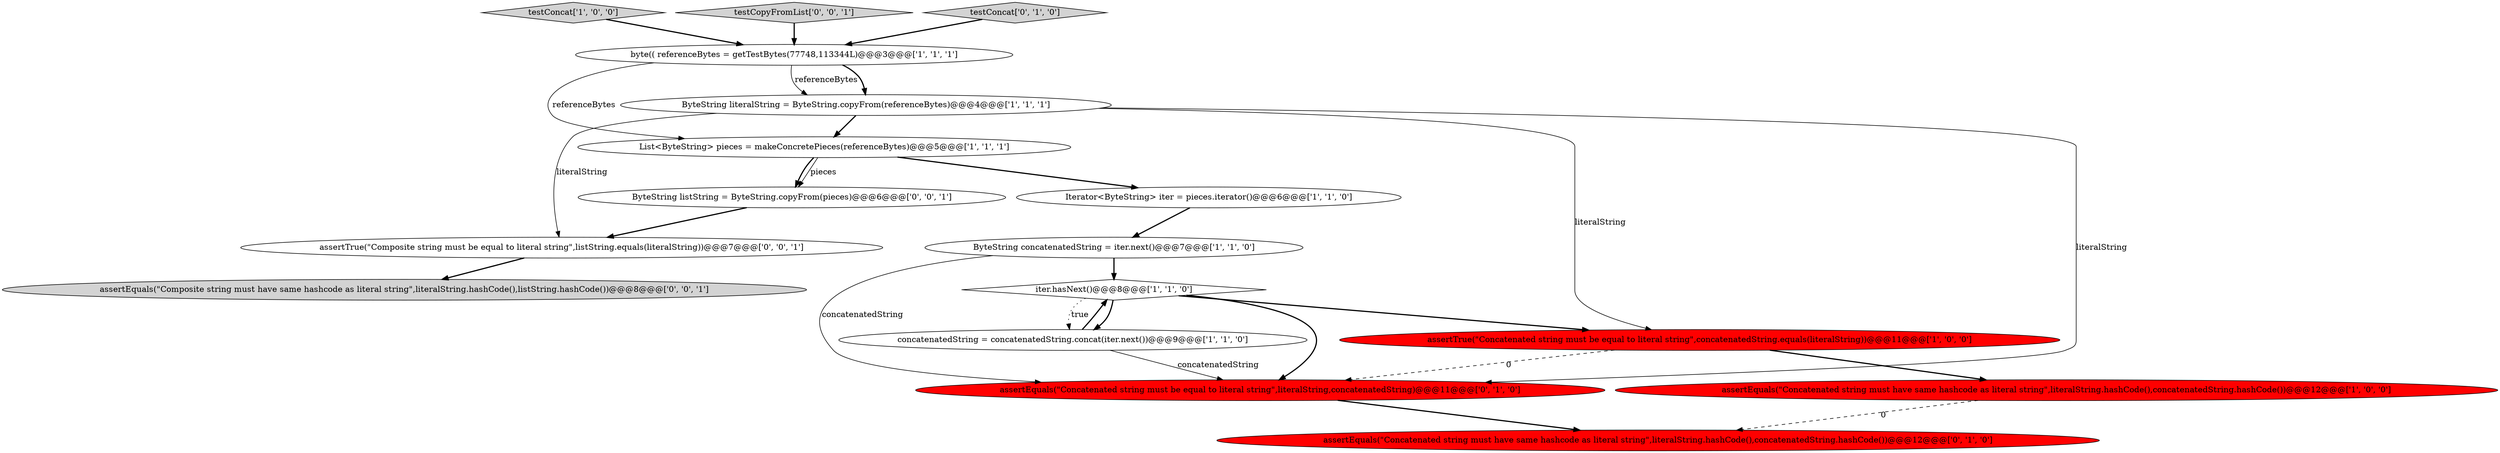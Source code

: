 digraph {
16 [style = filled, label = "assertEquals(\"Composite string must have same hashcode as literal string\",literalString.hashCode(),listString.hashCode())@@@8@@@['0', '0', '1']", fillcolor = lightgray, shape = ellipse image = "AAA0AAABBB3BBB"];
3 [style = filled, label = "byte(( referenceBytes = getTestBytes(77748,113344L)@@@3@@@['1', '1', '1']", fillcolor = white, shape = ellipse image = "AAA0AAABBB1BBB"];
1 [style = filled, label = "ByteString concatenatedString = iter.next()@@@7@@@['1', '1', '0']", fillcolor = white, shape = ellipse image = "AAA0AAABBB1BBB"];
6 [style = filled, label = "ByteString literalString = ByteString.copyFrom(referenceBytes)@@@4@@@['1', '1', '1']", fillcolor = white, shape = ellipse image = "AAA0AAABBB1BBB"];
11 [style = filled, label = "assertEquals(\"Concatenated string must have same hashcode as literal string\",literalString.hashCode(),concatenatedString.hashCode())@@@12@@@['0', '1', '0']", fillcolor = red, shape = ellipse image = "AAA1AAABBB2BBB"];
0 [style = filled, label = "testConcat['1', '0', '0']", fillcolor = lightgray, shape = diamond image = "AAA0AAABBB1BBB"];
4 [style = filled, label = "List<ByteString> pieces = makeConcretePieces(referenceBytes)@@@5@@@['1', '1', '1']", fillcolor = white, shape = ellipse image = "AAA0AAABBB1BBB"];
10 [style = filled, label = "assertEquals(\"Concatenated string must be equal to literal string\",literalString,concatenatedString)@@@11@@@['0', '1', '0']", fillcolor = red, shape = ellipse image = "AAA1AAABBB2BBB"];
7 [style = filled, label = "iter.hasNext()@@@8@@@['1', '1', '0']", fillcolor = white, shape = diamond image = "AAA0AAABBB1BBB"];
5 [style = filled, label = "assertTrue(\"Concatenated string must be equal to literal string\",concatenatedString.equals(literalString))@@@11@@@['1', '0', '0']", fillcolor = red, shape = ellipse image = "AAA1AAABBB1BBB"];
9 [style = filled, label = "Iterator<ByteString> iter = pieces.iterator()@@@6@@@['1', '1', '0']", fillcolor = white, shape = ellipse image = "AAA0AAABBB1BBB"];
15 [style = filled, label = "ByteString listString = ByteString.copyFrom(pieces)@@@6@@@['0', '0', '1']", fillcolor = white, shape = ellipse image = "AAA0AAABBB3BBB"];
13 [style = filled, label = "testCopyFromList['0', '0', '1']", fillcolor = lightgray, shape = diamond image = "AAA0AAABBB3BBB"];
2 [style = filled, label = "assertEquals(\"Concatenated string must have same hashcode as literal string\",literalString.hashCode(),concatenatedString.hashCode())@@@12@@@['1', '0', '0']", fillcolor = red, shape = ellipse image = "AAA1AAABBB1BBB"];
12 [style = filled, label = "testConcat['0', '1', '0']", fillcolor = lightgray, shape = diamond image = "AAA0AAABBB2BBB"];
8 [style = filled, label = "concatenatedString = concatenatedString.concat(iter.next())@@@9@@@['1', '1', '0']", fillcolor = white, shape = ellipse image = "AAA0AAABBB1BBB"];
14 [style = filled, label = "assertTrue(\"Composite string must be equal to literal string\",listString.equals(literalString))@@@7@@@['0', '0', '1']", fillcolor = white, shape = ellipse image = "AAA0AAABBB3BBB"];
0->3 [style = bold, label=""];
3->6 [style = solid, label="referenceBytes"];
4->9 [style = bold, label=""];
14->16 [style = bold, label=""];
6->5 [style = solid, label="literalString"];
15->14 [style = bold, label=""];
7->10 [style = bold, label=""];
4->15 [style = bold, label=""];
3->6 [style = bold, label=""];
1->10 [style = solid, label="concatenatedString"];
6->10 [style = solid, label="literalString"];
7->8 [style = bold, label=""];
1->7 [style = bold, label=""];
8->7 [style = bold, label=""];
6->4 [style = bold, label=""];
5->2 [style = bold, label=""];
8->10 [style = solid, label="concatenatedString"];
7->5 [style = bold, label=""];
13->3 [style = bold, label=""];
5->10 [style = dashed, label="0"];
2->11 [style = dashed, label="0"];
12->3 [style = bold, label=""];
3->4 [style = solid, label="referenceBytes"];
9->1 [style = bold, label=""];
7->8 [style = dotted, label="true"];
4->15 [style = solid, label="pieces"];
6->14 [style = solid, label="literalString"];
10->11 [style = bold, label=""];
}
